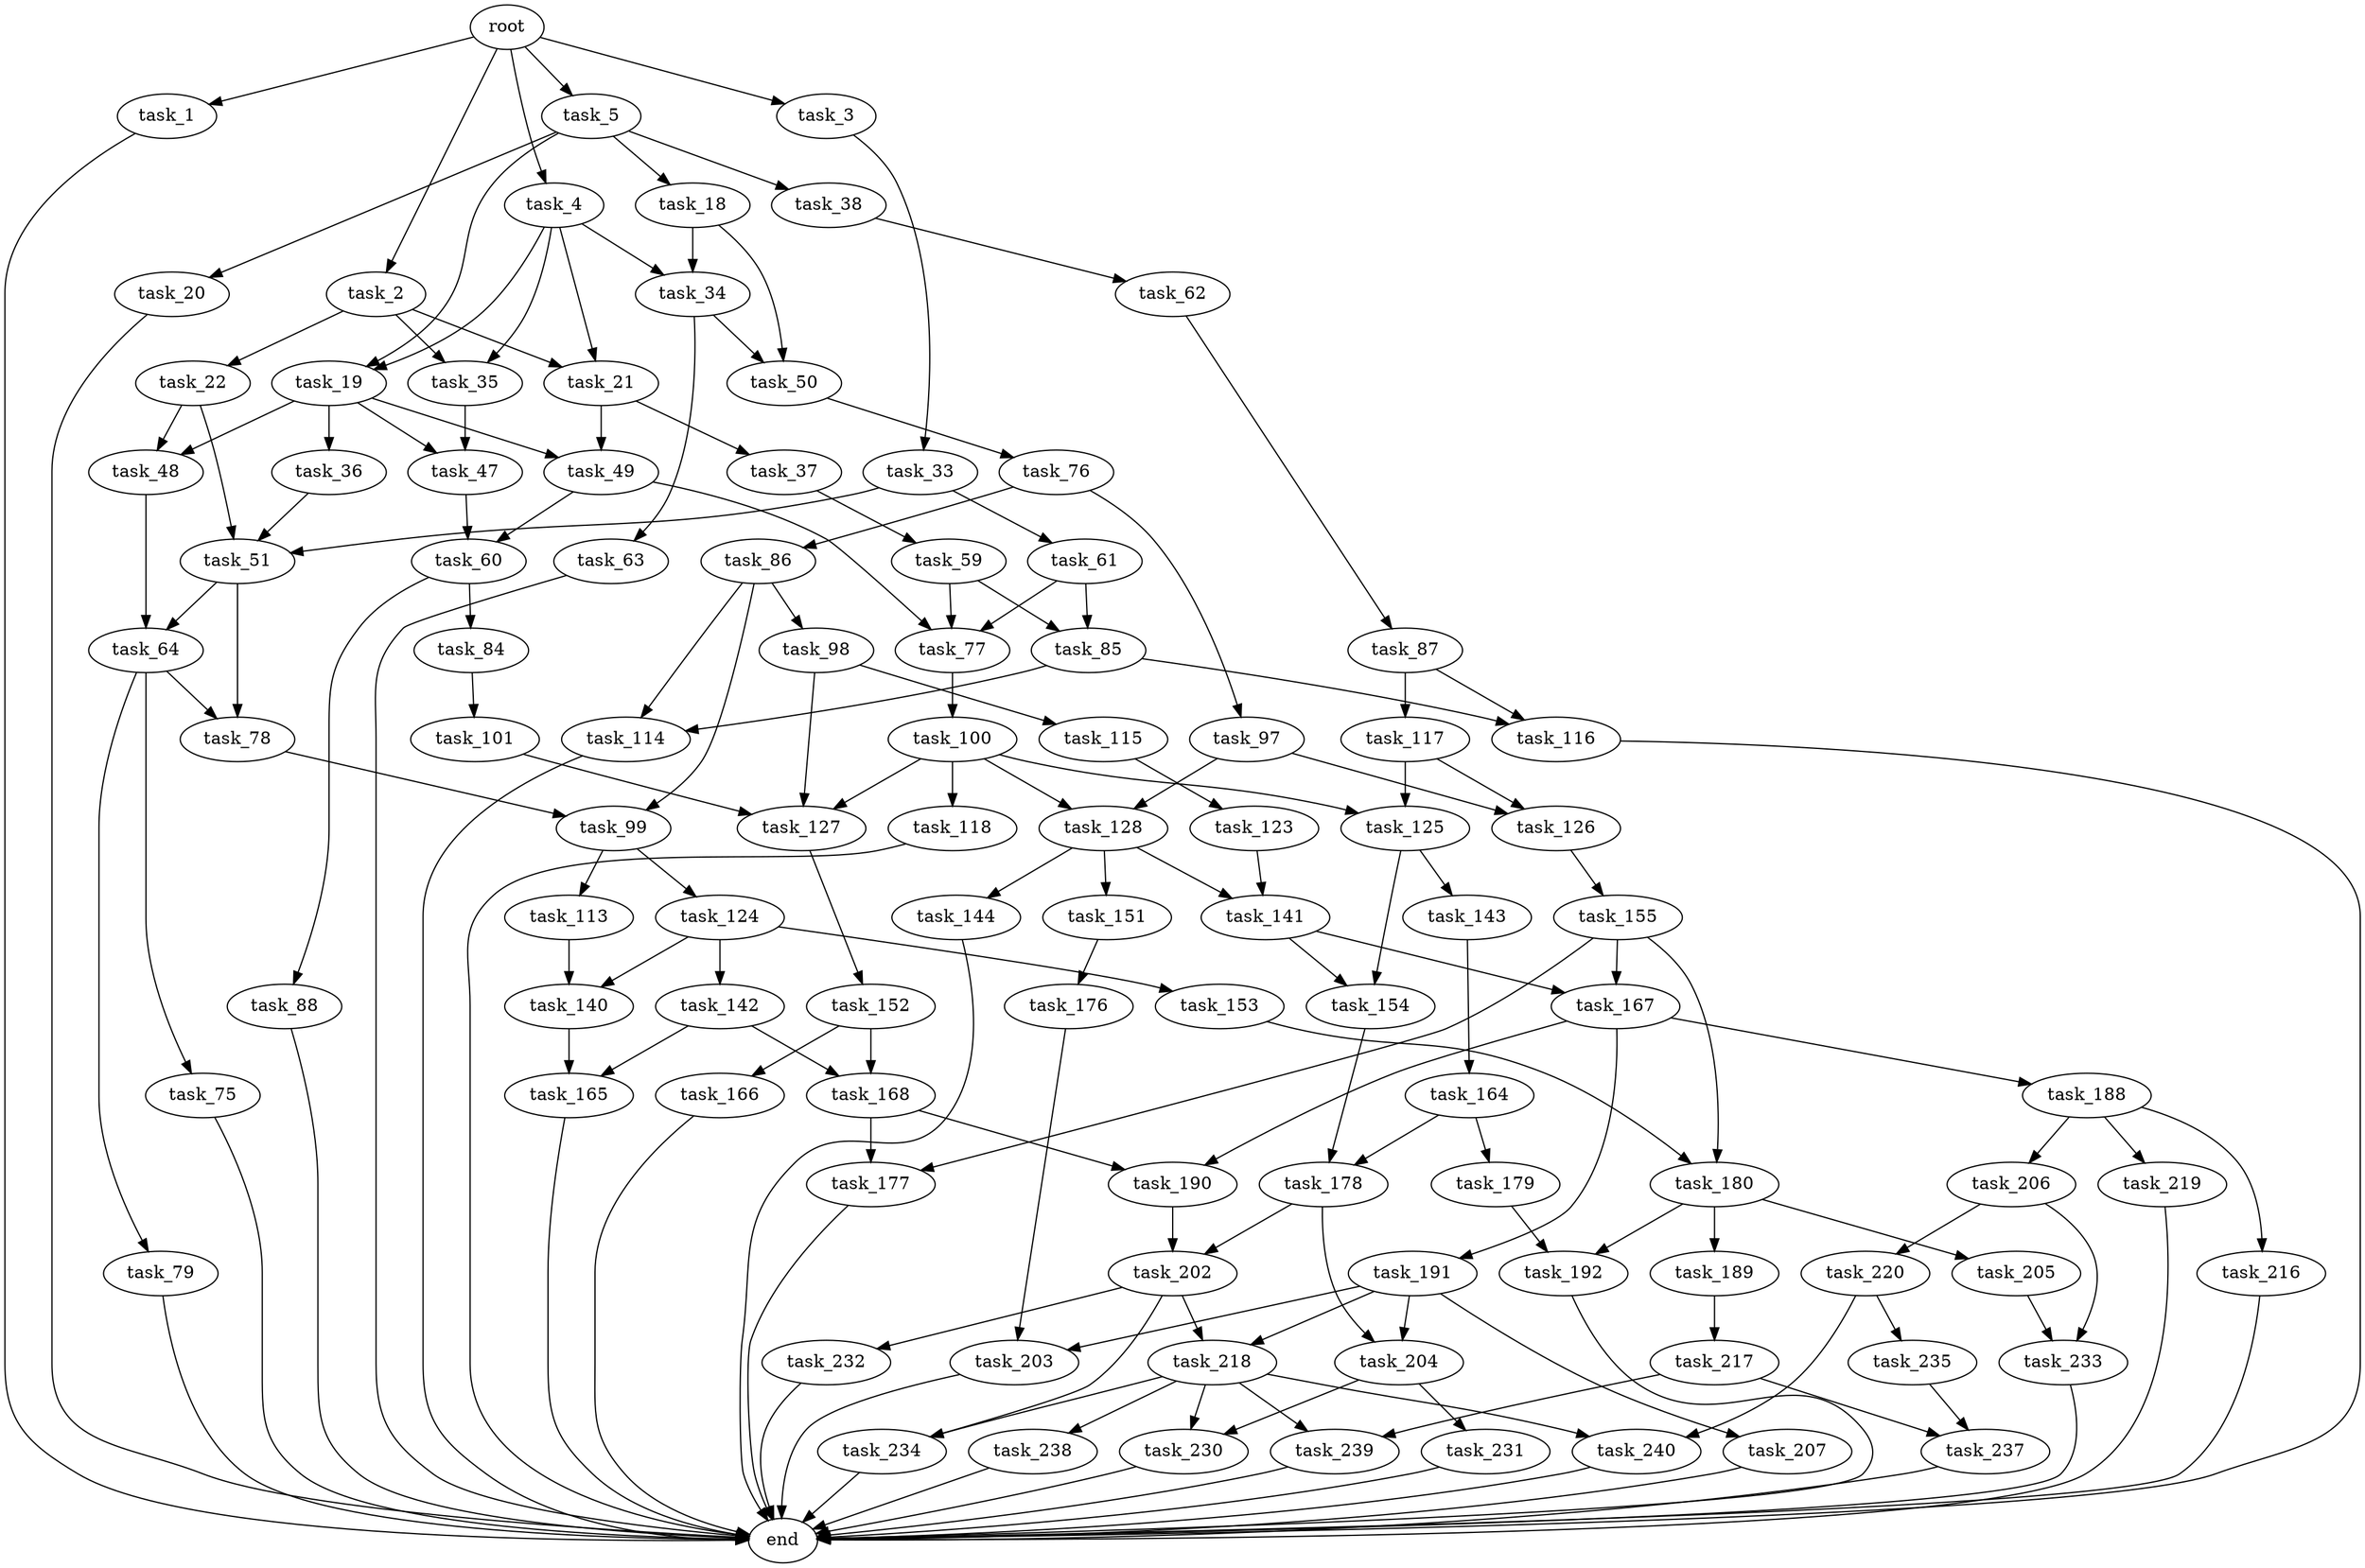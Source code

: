 digraph G {
  root [size="0.000000"];
  task_1 [size="368293445632.000000"];
  task_2 [size="841599186896.000000"];
  task_3 [size="231928233984.000000"];
  task_4 [size="8589934592.000000"];
  task_5 [size="1331084268.000000"];
  end [size="0.000000"];
  task_21 [size="318368618018.000000"];
  task_22 [size="28991029248.000000"];
  task_35 [size="782757789696.000000"];
  task_33 [size="28991029248.000000"];
  task_19 [size="5832371490.000000"];
  task_34 [size="488135453766.000000"];
  task_18 [size="4458704968.000000"];
  task_20 [size="604051725157.000000"];
  task_38 [size="8287240644.000000"];
  task_50 [size="1100132228688.000000"];
  task_36 [size="42349257241.000000"];
  task_47 [size="136603218371.000000"];
  task_48 [size="3513574079.000000"];
  task_49 [size="15754592104.000000"];
  task_37 [size="8589934592.000000"];
  task_51 [size="1073741824000.000000"];
  task_61 [size="782757789696.000000"];
  task_63 [size="229499540119.000000"];
  task_59 [size="63614255045.000000"];
  task_62 [size="24058209065.000000"];
  task_60 [size="782757789696.000000"];
  task_64 [size="231928233984.000000"];
  task_77 [size="8164387516.000000"];
  task_76 [size="38609767334.000000"];
  task_78 [size="33412735920.000000"];
  task_85 [size="447881053417.000000"];
  task_84 [size="27472354382.000000"];
  task_88 [size="1113778394741.000000"];
  task_87 [size="347558013816.000000"];
  task_75 [size="28991029248.000000"];
  task_79 [size="8589934592.000000"];
  task_86 [size="850826269094.000000"];
  task_97 [size="782757789696.000000"];
  task_100 [size="247669777694.000000"];
  task_99 [size="125607633802.000000"];
  task_101 [size="782757789696.000000"];
  task_114 [size="68719476736.000000"];
  task_116 [size="538711764649.000000"];
  task_98 [size="782757789696.000000"];
  task_117 [size="111006991414.000000"];
  task_126 [size="6103789217.000000"];
  task_128 [size="28991029248.000000"];
  task_115 [size="768557124694.000000"];
  task_127 [size="28991029248.000000"];
  task_113 [size="1073741824000.000000"];
  task_124 [size="84129668499.000000"];
  task_118 [size="1073741824000.000000"];
  task_125 [size="5732813664.000000"];
  task_140 [size="68719476736.000000"];
  task_123 [size="5368464770.000000"];
  task_141 [size="38671827208.000000"];
  task_142 [size="368293445632.000000"];
  task_153 [size="38423898264.000000"];
  task_143 [size="8009934166.000000"];
  task_154 [size="8301123936.000000"];
  task_155 [size="59745304608.000000"];
  task_152 [size="10207069615.000000"];
  task_144 [size="57225486520.000000"];
  task_151 [size="12623767006.000000"];
  task_165 [size="12269601586.000000"];
  task_167 [size="26893427078.000000"];
  task_168 [size="6211011638.000000"];
  task_164 [size="1403963538.000000"];
  task_176 [size="782757789696.000000"];
  task_166 [size="134217728000.000000"];
  task_180 [size="37008443632.000000"];
  task_178 [size="525292264.000000"];
  task_177 [size="4210006528.000000"];
  task_179 [size="285879074019.000000"];
  task_188 [size="231928233984.000000"];
  task_190 [size="765718406754.000000"];
  task_191 [size="5927968628.000000"];
  task_203 [size="638204986896.000000"];
  task_202 [size="368293445632.000000"];
  task_204 [size="1022733054957.000000"];
  task_192 [size="8525991941.000000"];
  task_189 [size="1588016438.000000"];
  task_205 [size="112101117960.000000"];
  task_206 [size="3032459028.000000"];
  task_216 [size="782757789696.000000"];
  task_219 [size="403649176182.000000"];
  task_217 [size="8527068131.000000"];
  task_207 [size="1038826936.000000"];
  task_218 [size="101742539580.000000"];
  task_232 [size="39656949079.000000"];
  task_234 [size="12856481948.000000"];
  task_230 [size="134217728000.000000"];
  task_231 [size="231928233984.000000"];
  task_233 [size="1101958563598.000000"];
  task_220 [size="3286357539.000000"];
  task_237 [size="8589934592.000000"];
  task_239 [size="8589934592.000000"];
  task_238 [size="506947062924.000000"];
  task_240 [size="368293445632.000000"];
  task_235 [size="68719476736.000000"];

  root -> task_1 [size="1.000000"];
  root -> task_2 [size="1.000000"];
  root -> task_3 [size="1.000000"];
  root -> task_4 [size="1.000000"];
  root -> task_5 [size="1.000000"];
  task_1 -> end [size="1.000000"];
  task_2 -> task_21 [size="536870912.000000"];
  task_2 -> task_22 [size="536870912.000000"];
  task_2 -> task_35 [size="536870912.000000"];
  task_3 -> task_33 [size="301989888.000000"];
  task_4 -> task_19 [size="33554432.000000"];
  task_4 -> task_21 [size="33554432.000000"];
  task_4 -> task_34 [size="33554432.000000"];
  task_4 -> task_35 [size="33554432.000000"];
  task_5 -> task_18 [size="33554432.000000"];
  task_5 -> task_19 [size="33554432.000000"];
  task_5 -> task_20 [size="33554432.000000"];
  task_5 -> task_38 [size="33554432.000000"];
  task_21 -> task_37 [size="838860800.000000"];
  task_21 -> task_49 [size="838860800.000000"];
  task_22 -> task_48 [size="75497472.000000"];
  task_22 -> task_51 [size="75497472.000000"];
  task_35 -> task_47 [size="679477248.000000"];
  task_33 -> task_51 [size="75497472.000000"];
  task_33 -> task_61 [size="75497472.000000"];
  task_19 -> task_36 [size="134217728.000000"];
  task_19 -> task_47 [size="134217728.000000"];
  task_19 -> task_48 [size="134217728.000000"];
  task_19 -> task_49 [size="134217728.000000"];
  task_34 -> task_50 [size="411041792.000000"];
  task_34 -> task_63 [size="411041792.000000"];
  task_18 -> task_34 [size="536870912.000000"];
  task_18 -> task_50 [size="536870912.000000"];
  task_20 -> end [size="1.000000"];
  task_38 -> task_62 [size="134217728.000000"];
  task_50 -> task_76 [size="679477248.000000"];
  task_36 -> task_51 [size="838860800.000000"];
  task_47 -> task_60 [size="209715200.000000"];
  task_48 -> task_64 [size="75497472.000000"];
  task_49 -> task_60 [size="301989888.000000"];
  task_49 -> task_77 [size="301989888.000000"];
  task_37 -> task_59 [size="33554432.000000"];
  task_51 -> task_64 [size="838860800.000000"];
  task_51 -> task_78 [size="838860800.000000"];
  task_61 -> task_77 [size="679477248.000000"];
  task_61 -> task_85 [size="679477248.000000"];
  task_63 -> end [size="1.000000"];
  task_59 -> task_77 [size="209715200.000000"];
  task_59 -> task_85 [size="209715200.000000"];
  task_62 -> task_87 [size="33554432.000000"];
  task_60 -> task_84 [size="679477248.000000"];
  task_60 -> task_88 [size="679477248.000000"];
  task_64 -> task_75 [size="301989888.000000"];
  task_64 -> task_78 [size="301989888.000000"];
  task_64 -> task_79 [size="301989888.000000"];
  task_77 -> task_100 [size="134217728.000000"];
  task_76 -> task_86 [size="838860800.000000"];
  task_76 -> task_97 [size="838860800.000000"];
  task_78 -> task_99 [size="33554432.000000"];
  task_85 -> task_114 [size="411041792.000000"];
  task_85 -> task_116 [size="411041792.000000"];
  task_84 -> task_101 [size="536870912.000000"];
  task_88 -> end [size="1.000000"];
  task_87 -> task_116 [size="536870912.000000"];
  task_87 -> task_117 [size="536870912.000000"];
  task_75 -> end [size="1.000000"];
  task_79 -> end [size="1.000000"];
  task_86 -> task_98 [size="679477248.000000"];
  task_86 -> task_99 [size="679477248.000000"];
  task_86 -> task_114 [size="679477248.000000"];
  task_97 -> task_126 [size="679477248.000000"];
  task_97 -> task_128 [size="679477248.000000"];
  task_100 -> task_118 [size="209715200.000000"];
  task_100 -> task_125 [size="209715200.000000"];
  task_100 -> task_127 [size="209715200.000000"];
  task_100 -> task_128 [size="209715200.000000"];
  task_99 -> task_113 [size="209715200.000000"];
  task_99 -> task_124 [size="209715200.000000"];
  task_101 -> task_127 [size="679477248.000000"];
  task_114 -> end [size="1.000000"];
  task_116 -> end [size="1.000000"];
  task_98 -> task_115 [size="679477248.000000"];
  task_98 -> task_127 [size="679477248.000000"];
  task_117 -> task_125 [size="411041792.000000"];
  task_117 -> task_126 [size="411041792.000000"];
  task_126 -> task_155 [size="134217728.000000"];
  task_128 -> task_141 [size="75497472.000000"];
  task_128 -> task_144 [size="75497472.000000"];
  task_128 -> task_151 [size="75497472.000000"];
  task_115 -> task_123 [size="679477248.000000"];
  task_127 -> task_152 [size="75497472.000000"];
  task_113 -> task_140 [size="838860800.000000"];
  task_124 -> task_140 [size="209715200.000000"];
  task_124 -> task_142 [size="209715200.000000"];
  task_124 -> task_153 [size="209715200.000000"];
  task_118 -> end [size="1.000000"];
  task_125 -> task_143 [size="301989888.000000"];
  task_125 -> task_154 [size="301989888.000000"];
  task_140 -> task_165 [size="134217728.000000"];
  task_123 -> task_141 [size="536870912.000000"];
  task_141 -> task_154 [size="679477248.000000"];
  task_141 -> task_167 [size="679477248.000000"];
  task_142 -> task_165 [size="411041792.000000"];
  task_142 -> task_168 [size="411041792.000000"];
  task_153 -> task_180 [size="134217728.000000"];
  task_143 -> task_164 [size="301989888.000000"];
  task_154 -> task_178 [size="411041792.000000"];
  task_155 -> task_167 [size="134217728.000000"];
  task_155 -> task_177 [size="134217728.000000"];
  task_155 -> task_180 [size="134217728.000000"];
  task_152 -> task_166 [size="679477248.000000"];
  task_152 -> task_168 [size="679477248.000000"];
  task_144 -> end [size="1.000000"];
  task_151 -> task_176 [size="536870912.000000"];
  task_165 -> end [size="1.000000"];
  task_167 -> task_188 [size="679477248.000000"];
  task_167 -> task_190 [size="679477248.000000"];
  task_167 -> task_191 [size="679477248.000000"];
  task_168 -> task_177 [size="209715200.000000"];
  task_168 -> task_190 [size="209715200.000000"];
  task_164 -> task_178 [size="33554432.000000"];
  task_164 -> task_179 [size="33554432.000000"];
  task_176 -> task_203 [size="679477248.000000"];
  task_166 -> end [size="1.000000"];
  task_180 -> task_189 [size="33554432.000000"];
  task_180 -> task_192 [size="33554432.000000"];
  task_180 -> task_205 [size="33554432.000000"];
  task_178 -> task_202 [size="33554432.000000"];
  task_178 -> task_204 [size="33554432.000000"];
  task_177 -> end [size="1.000000"];
  task_179 -> task_192 [size="209715200.000000"];
  task_188 -> task_206 [size="301989888.000000"];
  task_188 -> task_216 [size="301989888.000000"];
  task_188 -> task_219 [size="301989888.000000"];
  task_190 -> task_202 [size="838860800.000000"];
  task_191 -> task_203 [size="134217728.000000"];
  task_191 -> task_204 [size="134217728.000000"];
  task_191 -> task_207 [size="134217728.000000"];
  task_191 -> task_218 [size="134217728.000000"];
  task_203 -> end [size="1.000000"];
  task_202 -> task_218 [size="411041792.000000"];
  task_202 -> task_232 [size="411041792.000000"];
  task_202 -> task_234 [size="411041792.000000"];
  task_204 -> task_230 [size="679477248.000000"];
  task_204 -> task_231 [size="679477248.000000"];
  task_192 -> end [size="1.000000"];
  task_189 -> task_217 [size="33554432.000000"];
  task_205 -> task_233 [size="536870912.000000"];
  task_206 -> task_220 [size="301989888.000000"];
  task_206 -> task_233 [size="301989888.000000"];
  task_216 -> end [size="1.000000"];
  task_219 -> end [size="1.000000"];
  task_217 -> task_237 [size="134217728.000000"];
  task_217 -> task_239 [size="134217728.000000"];
  task_207 -> end [size="1.000000"];
  task_218 -> task_230 [size="134217728.000000"];
  task_218 -> task_234 [size="134217728.000000"];
  task_218 -> task_238 [size="134217728.000000"];
  task_218 -> task_239 [size="134217728.000000"];
  task_218 -> task_240 [size="134217728.000000"];
  task_232 -> end [size="1.000000"];
  task_234 -> end [size="1.000000"];
  task_230 -> end [size="1.000000"];
  task_231 -> end [size="1.000000"];
  task_233 -> end [size="1.000000"];
  task_220 -> task_235 [size="75497472.000000"];
  task_220 -> task_240 [size="75497472.000000"];
  task_237 -> end [size="1.000000"];
  task_239 -> end [size="1.000000"];
  task_238 -> end [size="1.000000"];
  task_240 -> end [size="1.000000"];
  task_235 -> task_237 [size="134217728.000000"];
}
